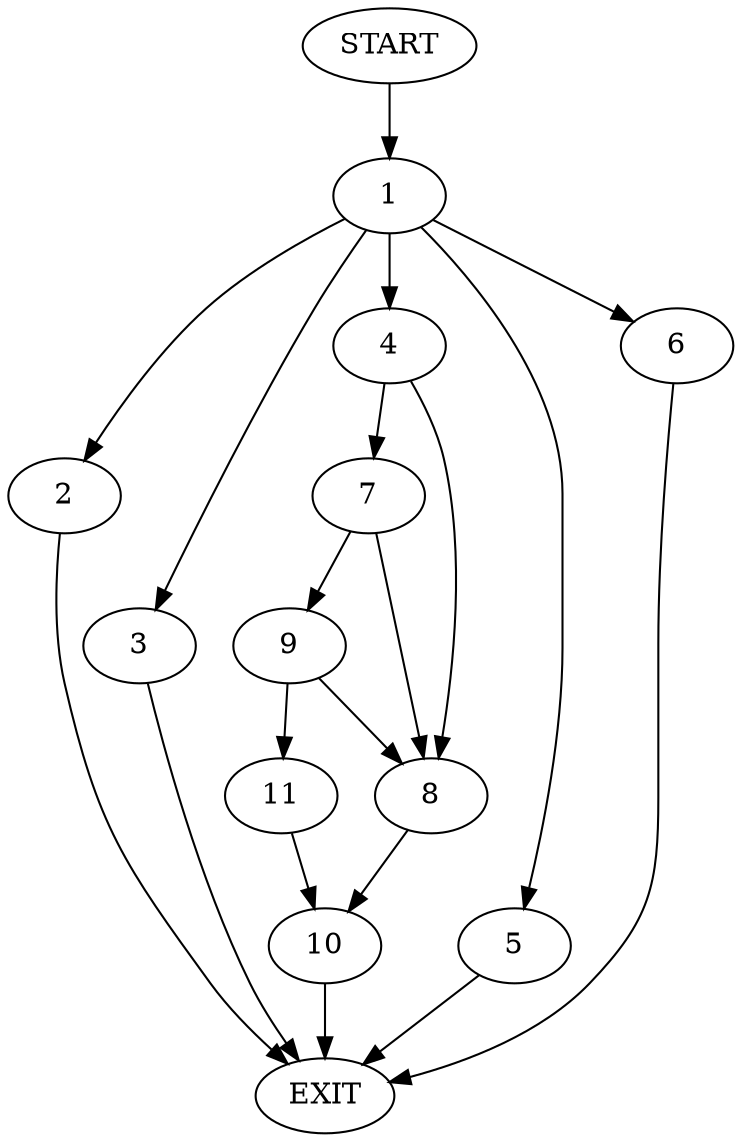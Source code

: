 digraph {
0 [label="START"]
12 [label="EXIT"]
0 -> 1
1 -> 2
1 -> 3
1 -> 4
1 -> 5
1 -> 6
3 -> 12
2 -> 12
6 -> 12
5 -> 12
4 -> 7
4 -> 8
7 -> 9
7 -> 8
8 -> 10
9 -> 8
9 -> 11
11 -> 10
10 -> 12
}
